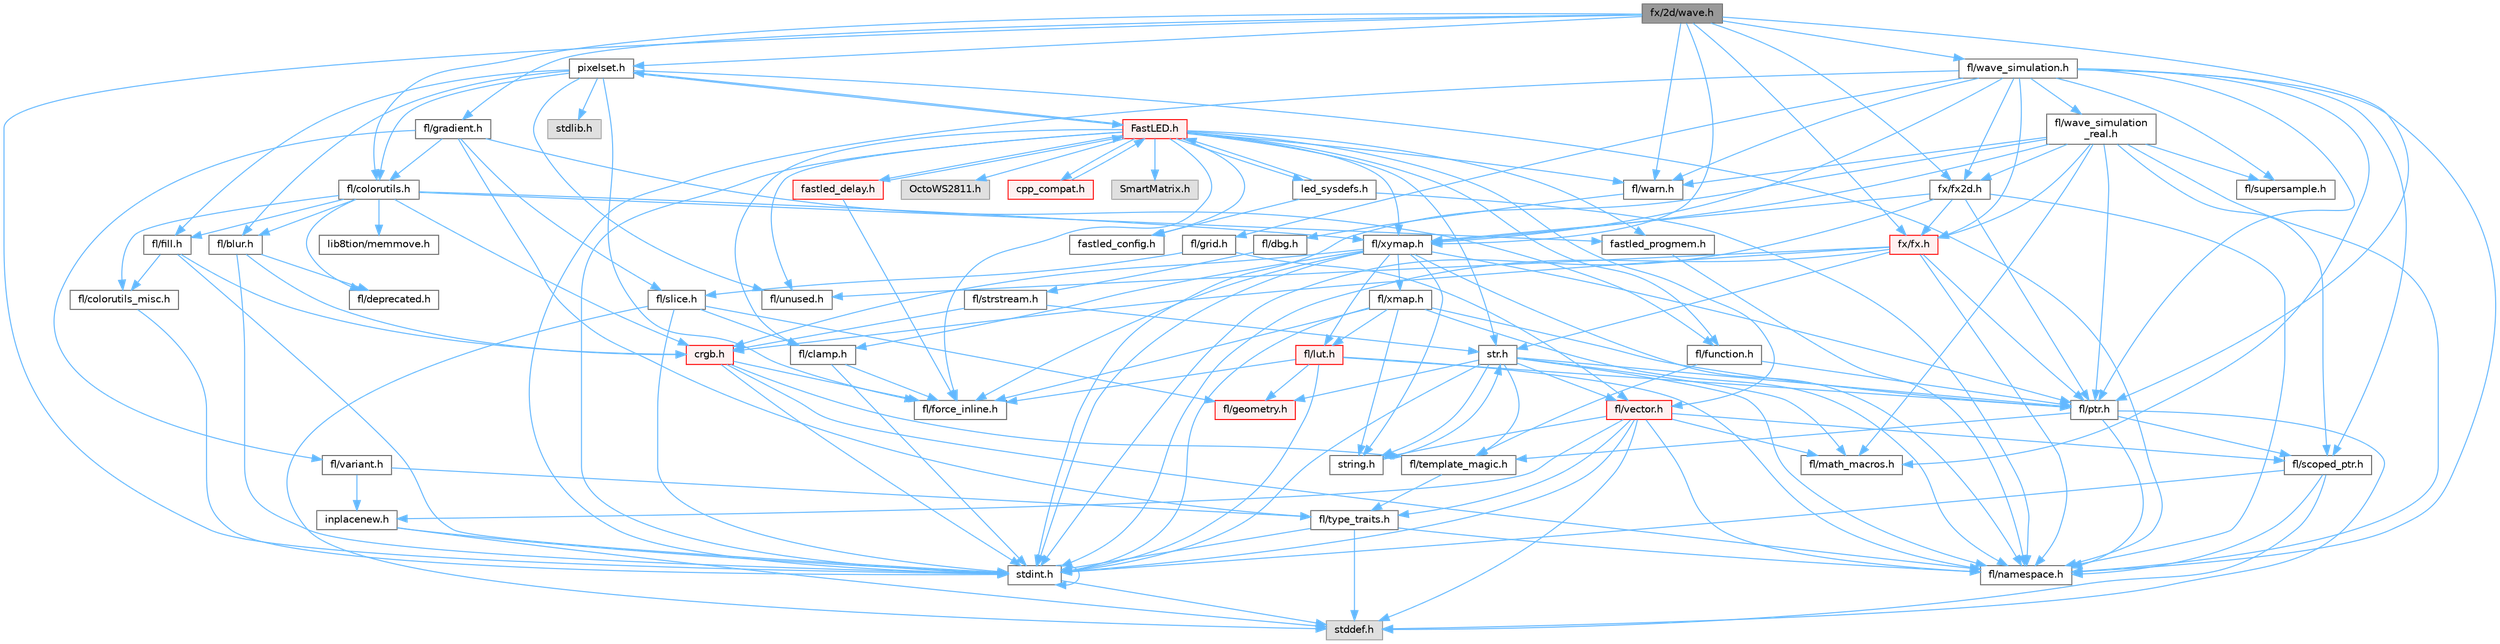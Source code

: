 digraph "fx/2d/wave.h"
{
 // INTERACTIVE_SVG=YES
 // LATEX_PDF_SIZE
  bgcolor="transparent";
  edge [fontname=Helvetica,fontsize=10,labelfontname=Helvetica,labelfontsize=10];
  node [fontname=Helvetica,fontsize=10,shape=box,height=0.2,width=0.4];
  Node1 [id="Node000001",label="fx/2d/wave.h",height=0.2,width=0.4,color="gray40", fillcolor="grey60", style="filled", fontcolor="black",tooltip=" "];
  Node1 -> Node2 [id="edge1_Node000001_Node000002",color="steelblue1",style="solid",tooltip=" "];
  Node2 [id="Node000002",label="stdint.h",height=0.2,width=0.4,color="grey40", fillcolor="white", style="filled",URL="$df/dd8/stdint_8h.html",tooltip=" "];
  Node2 -> Node3 [id="edge2_Node000002_Node000003",color="steelblue1",style="solid",tooltip=" "];
  Node3 [id="Node000003",label="stddef.h",height=0.2,width=0.4,color="grey60", fillcolor="#E0E0E0", style="filled",tooltip=" "];
  Node2 -> Node2 [id="edge3_Node000002_Node000002",color="steelblue1",style="solid",tooltip=" "];
  Node1 -> Node4 [id="edge4_Node000001_Node000004",color="steelblue1",style="solid",tooltip=" "];
  Node4 [id="Node000004",label="fl/warn.h",height=0.2,width=0.4,color="grey40", fillcolor="white", style="filled",URL="$de/d77/warn_8h.html",tooltip=" "];
  Node4 -> Node5 [id="edge5_Node000004_Node000005",color="steelblue1",style="solid",tooltip=" "];
  Node5 [id="Node000005",label="fl/dbg.h",height=0.2,width=0.4,color="grey40", fillcolor="white", style="filled",URL="$d6/d01/dbg_8h.html",tooltip=" "];
  Node5 -> Node6 [id="edge6_Node000005_Node000006",color="steelblue1",style="solid",tooltip=" "];
  Node6 [id="Node000006",label="fl/strstream.h",height=0.2,width=0.4,color="grey40", fillcolor="white", style="filled",URL="$d8/d00/strstream_8h.html",tooltip=" "];
  Node6 -> Node7 [id="edge7_Node000006_Node000007",color="steelblue1",style="solid",tooltip=" "];
  Node7 [id="Node000007",label="crgb.h",height=0.2,width=0.4,color="red", fillcolor="#FFF0F0", style="filled",URL="$db/dd1/crgb_8h.html",tooltip="Defines the red, green, and blue (RGB) pixel struct."];
  Node7 -> Node2 [id="edge8_Node000007_Node000002",color="steelblue1",style="solid",tooltip=" "];
  Node7 -> Node9 [id="edge9_Node000007_Node000009",color="steelblue1",style="solid",tooltip=" "];
  Node9 [id="Node000009",label="fl/namespace.h",height=0.2,width=0.4,color="grey40", fillcolor="white", style="filled",URL="$df/d2a/namespace_8h.html",tooltip="Implements the FastLED namespace macros."];
  Node7 -> Node12 [id="edge10_Node000007_Node000012",color="steelblue1",style="solid",tooltip=" "];
  Node12 [id="Node000012",label="fl/force_inline.h",height=0.2,width=0.4,color="grey40", fillcolor="white", style="filled",URL="$d4/d64/force__inline_8h.html",tooltip=" "];
  Node7 -> Node13 [id="edge11_Node000007_Node000013",color="steelblue1",style="solid",tooltip=" "];
  Node13 [id="Node000013",label="fl/template_magic.h",height=0.2,width=0.4,color="grey40", fillcolor="white", style="filled",URL="$d8/d0c/template__magic_8h.html",tooltip=" "];
  Node13 -> Node14 [id="edge12_Node000013_Node000014",color="steelblue1",style="solid",tooltip=" "];
  Node14 [id="Node000014",label="fl/type_traits.h",height=0.2,width=0.4,color="grey40", fillcolor="white", style="filled",URL="$df/d63/type__traits_8h.html",tooltip=" "];
  Node14 -> Node3 [id="edge13_Node000014_Node000003",color="steelblue1",style="solid",tooltip=" "];
  Node14 -> Node2 [id="edge14_Node000014_Node000002",color="steelblue1",style="solid",tooltip=" "];
  Node14 -> Node9 [id="edge15_Node000014_Node000009",color="steelblue1",style="solid",tooltip=" "];
  Node6 -> Node15 [id="edge16_Node000006_Node000015",color="steelblue1",style="solid",tooltip=" "];
  Node15 [id="Node000015",label="str.h",height=0.2,width=0.4,color="grey40", fillcolor="white", style="filled",URL="$d1/d93/str_8h.html",tooltip=" "];
  Node15 -> Node2 [id="edge17_Node000015_Node000002",color="steelblue1",style="solid",tooltip=" "];
  Node15 -> Node16 [id="edge18_Node000015_Node000016",color="steelblue1",style="solid",tooltip=" "];
  Node16 [id="Node000016",label="string.h",height=0.2,width=0.4,color="grey40", fillcolor="white", style="filled",URL="$da/d66/string_8h.html",tooltip=" "];
  Node16 -> Node15 [id="edge19_Node000016_Node000015",color="steelblue1",style="solid",tooltip=" "];
  Node15 -> Node17 [id="edge20_Node000015_Node000017",color="steelblue1",style="solid",tooltip=" "];
  Node17 [id="Node000017",label="fl/geometry.h",height=0.2,width=0.4,color="red", fillcolor="#FFF0F0", style="filled",URL="$d4/d67/geometry_8h.html",tooltip=" "];
  Node15 -> Node21 [id="edge21_Node000015_Node000021",color="steelblue1",style="solid",tooltip=" "];
  Node21 [id="Node000021",label="fl/math_macros.h",height=0.2,width=0.4,color="grey40", fillcolor="white", style="filled",URL="$d8/db8/math__macros_8h.html",tooltip=" "];
  Node15 -> Node9 [id="edge22_Node000015_Node000009",color="steelblue1",style="solid",tooltip=" "];
  Node15 -> Node22 [id="edge23_Node000015_Node000022",color="steelblue1",style="solid",tooltip=" "];
  Node22 [id="Node000022",label="fl/ptr.h",height=0.2,width=0.4,color="grey40", fillcolor="white", style="filled",URL="$dd/d98/ptr_8h.html",tooltip=" "];
  Node22 -> Node3 [id="edge24_Node000022_Node000003",color="steelblue1",style="solid",tooltip=" "];
  Node22 -> Node9 [id="edge25_Node000022_Node000009",color="steelblue1",style="solid",tooltip=" "];
  Node22 -> Node23 [id="edge26_Node000022_Node000023",color="steelblue1",style="solid",tooltip=" "];
  Node23 [id="Node000023",label="fl/scoped_ptr.h",height=0.2,width=0.4,color="grey40", fillcolor="white", style="filled",URL="$d0/d44/scoped__ptr_8h.html",tooltip=" "];
  Node23 -> Node3 [id="edge27_Node000023_Node000003",color="steelblue1",style="solid",tooltip=" "];
  Node23 -> Node2 [id="edge28_Node000023_Node000002",color="steelblue1",style="solid",tooltip=" "];
  Node23 -> Node9 [id="edge29_Node000023_Node000009",color="steelblue1",style="solid",tooltip=" "];
  Node22 -> Node13 [id="edge30_Node000022_Node000013",color="steelblue1",style="solid",tooltip=" "];
  Node15 -> Node13 [id="edge31_Node000015_Node000013",color="steelblue1",style="solid",tooltip=" "];
  Node15 -> Node24 [id="edge32_Node000015_Node000024",color="steelblue1",style="solid",tooltip=" "];
  Node24 [id="Node000024",label="fl/vector.h",height=0.2,width=0.4,color="red", fillcolor="#FFF0F0", style="filled",URL="$d6/d68/vector_8h.html",tooltip=" "];
  Node24 -> Node3 [id="edge33_Node000024_Node000003",color="steelblue1",style="solid",tooltip=" "];
  Node24 -> Node2 [id="edge34_Node000024_Node000002",color="steelblue1",style="solid",tooltip=" "];
  Node24 -> Node16 [id="edge35_Node000024_Node000016",color="steelblue1",style="solid",tooltip=" "];
  Node24 -> Node21 [id="edge36_Node000024_Node000021",color="steelblue1",style="solid",tooltip=" "];
  Node24 -> Node9 [id="edge37_Node000024_Node000009",color="steelblue1",style="solid",tooltip=" "];
  Node24 -> Node23 [id="edge38_Node000024_Node000023",color="steelblue1",style="solid",tooltip=" "];
  Node24 -> Node14 [id="edge39_Node000024_Node000014",color="steelblue1",style="solid",tooltip=" "];
  Node24 -> Node27 [id="edge40_Node000024_Node000027",color="steelblue1",style="solid",tooltip=" "];
  Node27 [id="Node000027",label="inplacenew.h",height=0.2,width=0.4,color="grey40", fillcolor="white", style="filled",URL="$db/d36/inplacenew_8h.html",tooltip=" "];
  Node27 -> Node3 [id="edge41_Node000027_Node000003",color="steelblue1",style="solid",tooltip=" "];
  Node27 -> Node2 [id="edge42_Node000027_Node000002",color="steelblue1",style="solid",tooltip=" "];
  Node1 -> Node28 [id="edge43_Node000001_Node000028",color="steelblue1",style="solid",tooltip=" "];
  Node28 [id="Node000028",label="fl/colorutils.h",height=0.2,width=0.4,color="grey40", fillcolor="white", style="filled",URL="$d7/df9/fl_2colorutils_8h.html",tooltip="Utility functions for color fill, palettes, blending, and more."];
  Node28 -> Node7 [id="edge44_Node000028_Node000007",color="steelblue1",style="solid",tooltip=" "];
  Node28 -> Node29 [id="edge45_Node000028_Node000029",color="steelblue1",style="solid",tooltip=" "];
  Node29 [id="Node000029",label="fastled_progmem.h",height=0.2,width=0.4,color="grey40", fillcolor="white", style="filled",URL="$df/dab/fastled__progmem_8h.html",tooltip="Wrapper definitions to allow seamless use of PROGMEM in environments that have it."];
  Node29 -> Node9 [id="edge46_Node000029_Node000009",color="steelblue1",style="solid",tooltip=" "];
  Node28 -> Node30 [id="edge47_Node000028_Node000030",color="steelblue1",style="solid",tooltip=" "];
  Node30 [id="Node000030",label="fl/blur.h",height=0.2,width=0.4,color="grey40", fillcolor="white", style="filled",URL="$d4/df5/blur_8h.html",tooltip=" "];
  Node30 -> Node2 [id="edge48_Node000030_Node000002",color="steelblue1",style="solid",tooltip=" "];
  Node30 -> Node7 [id="edge49_Node000030_Node000007",color="steelblue1",style="solid",tooltip=" "];
  Node30 -> Node31 [id="edge50_Node000030_Node000031",color="steelblue1",style="solid",tooltip=" "];
  Node31 [id="Node000031",label="fl/deprecated.h",height=0.2,width=0.4,color="grey40", fillcolor="white", style="filled",URL="$d4/dce/deprecated_8h.html",tooltip=" "];
  Node28 -> Node32 [id="edge51_Node000028_Node000032",color="steelblue1",style="solid",tooltip=" "];
  Node32 [id="Node000032",label="fl/colorutils_misc.h",height=0.2,width=0.4,color="grey40", fillcolor="white", style="filled",URL="$dd/db2/colorutils__misc_8h.html",tooltip=" "];
  Node32 -> Node2 [id="edge52_Node000032_Node000002",color="steelblue1",style="solid",tooltip=" "];
  Node28 -> Node31 [id="edge53_Node000028_Node000031",color="steelblue1",style="solid",tooltip=" "];
  Node28 -> Node33 [id="edge54_Node000028_Node000033",color="steelblue1",style="solid",tooltip=" "];
  Node33 [id="Node000033",label="fl/fill.h",height=0.2,width=0.4,color="grey40", fillcolor="white", style="filled",URL="$d2/d78/fill_8h.html",tooltip=" "];
  Node33 -> Node7 [id="edge55_Node000033_Node000007",color="steelblue1",style="solid",tooltip=" "];
  Node33 -> Node32 [id="edge56_Node000033_Node000032",color="steelblue1",style="solid",tooltip=" "];
  Node33 -> Node2 [id="edge57_Node000033_Node000002",color="steelblue1",style="solid",tooltip=" "];
  Node28 -> Node34 [id="edge58_Node000028_Node000034",color="steelblue1",style="solid",tooltip=" "];
  Node34 [id="Node000034",label="fl/xymap.h",height=0.2,width=0.4,color="grey40", fillcolor="white", style="filled",URL="$da/d61/xymap_8h.html",tooltip=" "];
  Node34 -> Node2 [id="edge59_Node000034_Node000002",color="steelblue1",style="solid",tooltip=" "];
  Node34 -> Node16 [id="edge60_Node000034_Node000016",color="steelblue1",style="solid",tooltip=" "];
  Node34 -> Node7 [id="edge61_Node000034_Node000007",color="steelblue1",style="solid",tooltip=" "];
  Node34 -> Node19 [id="edge62_Node000034_Node000019",color="steelblue1",style="solid",tooltip=" "];
  Node19 [id="Node000019",label="fl/clamp.h",height=0.2,width=0.4,color="grey40", fillcolor="white", style="filled",URL="$d6/dd3/clamp_8h.html",tooltip=" "];
  Node19 -> Node2 [id="edge63_Node000019_Node000002",color="steelblue1",style="solid",tooltip=" "];
  Node19 -> Node12 [id="edge64_Node000019_Node000012",color="steelblue1",style="solid",tooltip=" "];
  Node34 -> Node12 [id="edge65_Node000034_Node000012",color="steelblue1",style="solid",tooltip=" "];
  Node34 -> Node35 [id="edge66_Node000034_Node000035",color="steelblue1",style="solid",tooltip=" "];
  Node35 [id="Node000035",label="fl/lut.h",height=0.2,width=0.4,color="red", fillcolor="#FFF0F0", style="filled",URL="$db/d54/lut_8h.html",tooltip=" "];
  Node35 -> Node12 [id="edge67_Node000035_Node000012",color="steelblue1",style="solid",tooltip=" "];
  Node35 -> Node22 [id="edge68_Node000035_Node000022",color="steelblue1",style="solid",tooltip=" "];
  Node35 -> Node2 [id="edge69_Node000035_Node000002",color="steelblue1",style="solid",tooltip=" "];
  Node35 -> Node17 [id="edge70_Node000035_Node000017",color="steelblue1",style="solid",tooltip=" "];
  Node35 -> Node9 [id="edge71_Node000035_Node000009",color="steelblue1",style="solid",tooltip=" "];
  Node34 -> Node9 [id="edge72_Node000034_Node000009",color="steelblue1",style="solid",tooltip=" "];
  Node34 -> Node22 [id="edge73_Node000034_Node000022",color="steelblue1",style="solid",tooltip=" "];
  Node34 -> Node37 [id="edge74_Node000034_Node000037",color="steelblue1",style="solid",tooltip=" "];
  Node37 [id="Node000037",label="fl/xmap.h",height=0.2,width=0.4,color="grey40", fillcolor="white", style="filled",URL="$dd/dcc/xmap_8h.html",tooltip=" "];
  Node37 -> Node2 [id="edge75_Node000037_Node000002",color="steelblue1",style="solid",tooltip=" "];
  Node37 -> Node16 [id="edge76_Node000037_Node000016",color="steelblue1",style="solid",tooltip=" "];
  Node37 -> Node12 [id="edge77_Node000037_Node000012",color="steelblue1",style="solid",tooltip=" "];
  Node37 -> Node35 [id="edge78_Node000037_Node000035",color="steelblue1",style="solid",tooltip=" "];
  Node37 -> Node22 [id="edge79_Node000037_Node000022",color="steelblue1",style="solid",tooltip=" "];
  Node37 -> Node9 [id="edge80_Node000037_Node000009",color="steelblue1",style="solid",tooltip=" "];
  Node28 -> Node38 [id="edge81_Node000028_Node000038",color="steelblue1",style="solid",tooltip=" "];
  Node38 [id="Node000038",label="lib8tion/memmove.h",height=0.2,width=0.4,color="grey40", fillcolor="white", style="filled",URL="$d9/d72/memmove_8h.html",tooltip=" "];
  Node1 -> Node39 [id="edge82_Node000001_Node000039",color="steelblue1",style="solid",tooltip=" "];
  Node39 [id="Node000039",label="fl/gradient.h",height=0.2,width=0.4,color="grey40", fillcolor="white", style="filled",URL="$db/dfe/gradient_8h.html",tooltip=" "];
  Node39 -> Node28 [id="edge83_Node000039_Node000028",color="steelblue1",style="solid",tooltip=" "];
  Node39 -> Node40 [id="edge84_Node000039_Node000040",color="steelblue1",style="solid",tooltip=" "];
  Node40 [id="Node000040",label="fl/function.h",height=0.2,width=0.4,color="grey40", fillcolor="white", style="filled",URL="$dd/d67/function_8h.html",tooltip=" "];
  Node40 -> Node22 [id="edge85_Node000040_Node000022",color="steelblue1",style="solid",tooltip=" "];
  Node40 -> Node13 [id="edge86_Node000040_Node000013",color="steelblue1",style="solid",tooltip=" "];
  Node39 -> Node41 [id="edge87_Node000039_Node000041",color="steelblue1",style="solid",tooltip=" "];
  Node41 [id="Node000041",label="fl/slice.h",height=0.2,width=0.4,color="grey40", fillcolor="white", style="filled",URL="$d0/d48/slice_8h.html",tooltip=" "];
  Node41 -> Node3 [id="edge88_Node000041_Node000003",color="steelblue1",style="solid",tooltip=" "];
  Node41 -> Node2 [id="edge89_Node000041_Node000002",color="steelblue1",style="solid",tooltip=" "];
  Node41 -> Node19 [id="edge90_Node000041_Node000019",color="steelblue1",style="solid",tooltip=" "];
  Node41 -> Node17 [id="edge91_Node000041_Node000017",color="steelblue1",style="solid",tooltip=" "];
  Node39 -> Node14 [id="edge92_Node000039_Node000014",color="steelblue1",style="solid",tooltip=" "];
  Node39 -> Node42 [id="edge93_Node000039_Node000042",color="steelblue1",style="solid",tooltip=" "];
  Node42 [id="Node000042",label="fl/variant.h",height=0.2,width=0.4,color="grey40", fillcolor="white", style="filled",URL="$d6/d10/variant_8h.html",tooltip=" "];
  Node42 -> Node27 [id="edge94_Node000042_Node000027",color="steelblue1",style="solid",tooltip=" "];
  Node42 -> Node14 [id="edge95_Node000042_Node000014",color="steelblue1",style="solid",tooltip=" "];
  Node1 -> Node22 [id="edge96_Node000001_Node000022",color="steelblue1",style="solid",tooltip=" "];
  Node1 -> Node43 [id="edge97_Node000001_Node000043",color="steelblue1",style="solid",tooltip=" "];
  Node43 [id="Node000043",label="fl/wave_simulation.h",height=0.2,width=0.4,color="grey40", fillcolor="white", style="filled",URL="$dc/d36/wave__simulation_8h.html",tooltip=" "];
  Node43 -> Node2 [id="edge98_Node000043_Node000002",color="steelblue1",style="solid",tooltip=" "];
  Node43 -> Node21 [id="edge99_Node000043_Node000021",color="steelblue1",style="solid",tooltip=" "];
  Node43 -> Node9 [id="edge100_Node000043_Node000009",color="steelblue1",style="solid",tooltip=" "];
  Node43 -> Node23 [id="edge101_Node000043_Node000023",color="steelblue1",style="solid",tooltip=" "];
  Node43 -> Node4 [id="edge102_Node000043_Node000004",color="steelblue1",style="solid",tooltip=" "];
  Node43 -> Node44 [id="edge103_Node000043_Node000044",color="steelblue1",style="solid",tooltip=" "];
  Node44 [id="Node000044",label="fl/wave_simulation\l_real.h",height=0.2,width=0.4,color="grey40", fillcolor="white", style="filled",URL="$dd/d8e/wave__simulation__real_8h.html",tooltip=" "];
  Node44 -> Node2 [id="edge104_Node000044_Node000002",color="steelblue1",style="solid",tooltip=" "];
  Node44 -> Node21 [id="edge105_Node000044_Node000021",color="steelblue1",style="solid",tooltip=" "];
  Node44 -> Node9 [id="edge106_Node000044_Node000009",color="steelblue1",style="solid",tooltip=" "];
  Node44 -> Node23 [id="edge107_Node000044_Node000023",color="steelblue1",style="solid",tooltip=" "];
  Node44 -> Node4 [id="edge108_Node000044_Node000004",color="steelblue1",style="solid",tooltip=" "];
  Node44 -> Node22 [id="edge109_Node000044_Node000022",color="steelblue1",style="solid",tooltip=" "];
  Node44 -> Node45 [id="edge110_Node000044_Node000045",color="steelblue1",style="solid",tooltip=" "];
  Node45 [id="Node000045",label="fl/supersample.h",height=0.2,width=0.4,color="grey40", fillcolor="white", style="filled",URL="$d2/dce/supersample_8h.html",tooltip=" "];
  Node44 -> Node34 [id="edge111_Node000044_Node000034",color="steelblue1",style="solid",tooltip=" "];
  Node44 -> Node46 [id="edge112_Node000044_Node000046",color="steelblue1",style="solid",tooltip=" "];
  Node46 [id="Node000046",label="fx/fx.h",height=0.2,width=0.4,color="red", fillcolor="#FFF0F0", style="filled",URL="$d2/d0c/fx_8h.html",tooltip=" "];
  Node46 -> Node2 [id="edge113_Node000046_Node000002",color="steelblue1",style="solid",tooltip=" "];
  Node46 -> Node7 [id="edge114_Node000046_Node000007",color="steelblue1",style="solid",tooltip=" "];
  Node46 -> Node9 [id="edge115_Node000046_Node000009",color="steelblue1",style="solid",tooltip=" "];
  Node46 -> Node22 [id="edge116_Node000046_Node000022",color="steelblue1",style="solid",tooltip=" "];
  Node46 -> Node15 [id="edge117_Node000046_Node000015",color="steelblue1",style="solid",tooltip=" "];
  Node46 -> Node49 [id="edge118_Node000046_Node000049",color="steelblue1",style="solid",tooltip=" "];
  Node49 [id="Node000049",label="fl/unused.h",height=0.2,width=0.4,color="grey40", fillcolor="white", style="filled",URL="$d8/d4b/unused_8h.html",tooltip=" "];
  Node44 -> Node50 [id="edge119_Node000044_Node000050",color="steelblue1",style="solid",tooltip=" "];
  Node50 [id="Node000050",label="fx/fx2d.h",height=0.2,width=0.4,color="grey40", fillcolor="white", style="filled",URL="$d9/d43/fx2d_8h.html",tooltip=" "];
  Node50 -> Node2 [id="edge120_Node000050_Node000002",color="steelblue1",style="solid",tooltip=" "];
  Node50 -> Node9 [id="edge121_Node000050_Node000009",color="steelblue1",style="solid",tooltip=" "];
  Node50 -> Node22 [id="edge122_Node000050_Node000022",color="steelblue1",style="solid",tooltip=" "];
  Node50 -> Node34 [id="edge123_Node000050_Node000034",color="steelblue1",style="solid",tooltip=" "];
  Node50 -> Node46 [id="edge124_Node000050_Node000046",color="steelblue1",style="solid",tooltip=" "];
  Node43 -> Node51 [id="edge125_Node000043_Node000051",color="steelblue1",style="solid",tooltip=" "];
  Node51 [id="Node000051",label="fl/grid.h",height=0.2,width=0.4,color="grey40", fillcolor="white", style="filled",URL="$da/d15/grid_8h.html",tooltip=" "];
  Node51 -> Node41 [id="edge126_Node000051_Node000041",color="steelblue1",style="solid",tooltip=" "];
  Node51 -> Node24 [id="edge127_Node000051_Node000024",color="steelblue1",style="solid",tooltip=" "];
  Node43 -> Node22 [id="edge128_Node000043_Node000022",color="steelblue1",style="solid",tooltip=" "];
  Node43 -> Node45 [id="edge129_Node000043_Node000045",color="steelblue1",style="solid",tooltip=" "];
  Node43 -> Node34 [id="edge130_Node000043_Node000034",color="steelblue1",style="solid",tooltip=" "];
  Node43 -> Node46 [id="edge131_Node000043_Node000046",color="steelblue1",style="solid",tooltip=" "];
  Node43 -> Node50 [id="edge132_Node000043_Node000050",color="steelblue1",style="solid",tooltip=" "];
  Node1 -> Node34 [id="edge133_Node000001_Node000034",color="steelblue1",style="solid",tooltip=" "];
  Node1 -> Node46 [id="edge134_Node000001_Node000046",color="steelblue1",style="solid",tooltip=" "];
  Node1 -> Node50 [id="edge135_Node000001_Node000050",color="steelblue1",style="solid",tooltip=" "];
  Node1 -> Node52 [id="edge136_Node000001_Node000052",color="steelblue1",style="solid",tooltip=" "];
  Node52 [id="Node000052",label="pixelset.h",height=0.2,width=0.4,color="grey40", fillcolor="white", style="filled",URL="$d4/d46/pixelset_8h.html",tooltip="Declares classes for managing logical groups of LEDs."];
  Node52 -> Node12 [id="edge137_Node000052_Node000012",color="steelblue1",style="solid",tooltip=" "];
  Node52 -> Node9 [id="edge138_Node000052_Node000009",color="steelblue1",style="solid",tooltip=" "];
  Node52 -> Node49 [id="edge139_Node000052_Node000049",color="steelblue1",style="solid",tooltip=" "];
  Node52 -> Node28 [id="edge140_Node000052_Node000028",color="steelblue1",style="solid",tooltip=" "];
  Node52 -> Node33 [id="edge141_Node000052_Node000033",color="steelblue1",style="solid",tooltip=" "];
  Node52 -> Node30 [id="edge142_Node000052_Node000030",color="steelblue1",style="solid",tooltip=" "];
  Node52 -> Node53 [id="edge143_Node000052_Node000053",color="steelblue1",style="solid",tooltip=" "];
  Node53 [id="Node000053",label="FastLED.h",height=0.2,width=0.4,color="red", fillcolor="#FFF0F0", style="filled",URL="$db/d97/_fast_l_e_d_8h.html",tooltip="central include file for FastLED, defines the CFastLED class/object"];
  Node53 -> Node2 [id="edge144_Node000053_Node000002",color="steelblue1",style="solid",tooltip=" "];
  Node53 -> Node54 [id="edge145_Node000053_Node000054",color="steelblue1",style="solid",tooltip=" "];
  Node54 [id="Node000054",label="SmartMatrix.h",height=0.2,width=0.4,color="grey60", fillcolor="#E0E0E0", style="filled",tooltip=" "];
  Node53 -> Node55 [id="edge146_Node000053_Node000055",color="steelblue1",style="solid",tooltip=" "];
  Node55 [id="Node000055",label="OctoWS2811.h",height=0.2,width=0.4,color="grey60", fillcolor="#E0E0E0", style="filled",tooltip=" "];
  Node53 -> Node12 [id="edge147_Node000053_Node000012",color="steelblue1",style="solid",tooltip=" "];
  Node53 -> Node56 [id="edge148_Node000053_Node000056",color="steelblue1",style="solid",tooltip=" "];
  Node56 [id="Node000056",label="cpp_compat.h",height=0.2,width=0.4,color="red", fillcolor="#FFF0F0", style="filled",URL="$d9/d13/cpp__compat_8h.html",tooltip="Compatibility functions based on C++ version."];
  Node56 -> Node53 [id="edge149_Node000056_Node000053",color="steelblue1",style="solid",tooltip=" "];
  Node53 -> Node58 [id="edge150_Node000053_Node000058",color="steelblue1",style="solid",tooltip=" "];
  Node58 [id="Node000058",label="fastled_config.h",height=0.2,width=0.4,color="grey40", fillcolor="white", style="filled",URL="$d5/d11/fastled__config_8h.html",tooltip="Contains definitions that can be used to configure FastLED at compile time."];
  Node53 -> Node59 [id="edge151_Node000053_Node000059",color="steelblue1",style="solid",tooltip=" "];
  Node59 [id="Node000059",label="led_sysdefs.h",height=0.2,width=0.4,color="grey40", fillcolor="white", style="filled",URL="$d9/d3e/led__sysdefs_8h.html",tooltip="Determines which platform system definitions to include."];
  Node59 -> Node53 [id="edge152_Node000059_Node000053",color="steelblue1",style="solid",tooltip=" "];
  Node59 -> Node58 [id="edge153_Node000059_Node000058",color="steelblue1",style="solid",tooltip=" "];
  Node59 -> Node9 [id="edge154_Node000059_Node000009",color="steelblue1",style="solid",tooltip=" "];
  Node53 -> Node60 [id="edge155_Node000053_Node000060",color="steelblue1",style="solid",tooltip=" "];
  Node60 [id="Node000060",label="fastled_delay.h",height=0.2,width=0.4,color="red", fillcolor="#FFF0F0", style="filled",URL="$d0/da8/fastled__delay_8h.html",tooltip="Utility functions and classes for managing delay cycles."];
  Node60 -> Node53 [id="edge156_Node000060_Node000053",color="steelblue1",style="solid",tooltip=" "];
  Node60 -> Node12 [id="edge157_Node000060_Node000012",color="steelblue1",style="solid",tooltip=" "];
  Node53 -> Node29 [id="edge158_Node000053_Node000029",color="steelblue1",style="solid",tooltip=" "];
  Node53 -> Node52 [id="edge159_Node000053_Node000052",color="steelblue1",style="solid",tooltip=" "];
  Node53 -> Node15 [id="edge160_Node000053_Node000015",color="steelblue1",style="solid",tooltip=" "];
  Node53 -> Node34 [id="edge161_Node000053_Node000034",color="steelblue1",style="solid",tooltip=" "];
  Node53 -> Node19 [id="edge162_Node000053_Node000019",color="steelblue1",style="solid",tooltip=" "];
  Node53 -> Node4 [id="edge163_Node000053_Node000004",color="steelblue1",style="solid",tooltip=" "];
  Node53 -> Node49 [id="edge164_Node000053_Node000049",color="steelblue1",style="solid",tooltip=" "];
  Node53 -> Node24 [id="edge165_Node000053_Node000024",color="steelblue1",style="solid",tooltip=" "];
  Node53 -> Node40 [id="edge166_Node000053_Node000040",color="steelblue1",style="solid",tooltip=" "];
  Node52 -> Node113 [id="edge167_Node000052_Node000113",color="steelblue1",style="solid",tooltip=" "];
  Node113 [id="Node000113",label="stdlib.h",height=0.2,width=0.4,color="grey60", fillcolor="#E0E0E0", style="filled",tooltip=" "];
}
